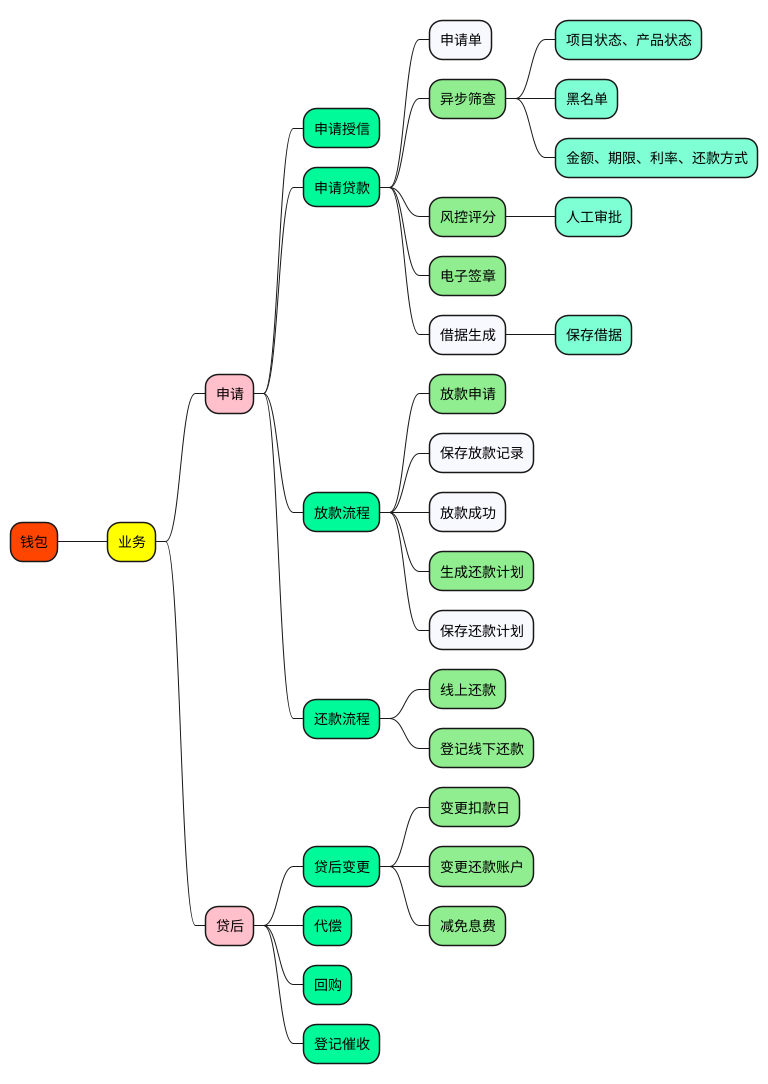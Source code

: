 @startmindmap

+[#OrangeRed] 钱包

++[#yellow] 业务

+++[#Pink] 申请

++++[#MediumSpringGreen] 申请授信

++++[#MediumSpringGreen] 申请贷款

+++++[#GhostWhite] 申请单
+++++[#LightGreen] 异步筛查
++++++[#Aquamarine] 项目状态、产品状态
++++++[#Aquamarine] 黑名单
++++++[#Aquamarine] 金额、期限、利率、还款方式
+++++[#LightGreen] 风控评分
++++++[#Aquamarine] 人工审批
+++++[#LightGreen] 电子签章
+++++[#GhostWhite] 借据生成
++++++[#Aquamarine] 保存借据

++++[#MediumSpringGreen] 放款流程

+++++[#LightGreen] 放款申请
+++++[#GhostWhite] 保存放款记录
+++++[#GhostWhite] 放款成功
+++++[#LightGreen] 生成还款计划
+++++[#GhostWhite] 保存还款计划

++++[#MediumSpringGreen] 还款流程

+++++[#LightGreen] 线上还款
+++++[#LightGreen] 登记线下还款


+++[#Pink] 贷后

++++[#MediumSpringGreen] 贷后变更

+++++[#LightGreen] 变更扣款日
+++++[#LightGreen] 变更还款账户
+++++[#LightGreen] 减免息费

++++[#MediumSpringGreen] 代偿
++++[#MediumSpringGreen] 回购
++++[#MediumSpringGreen] 登记催收


@endmindmap
